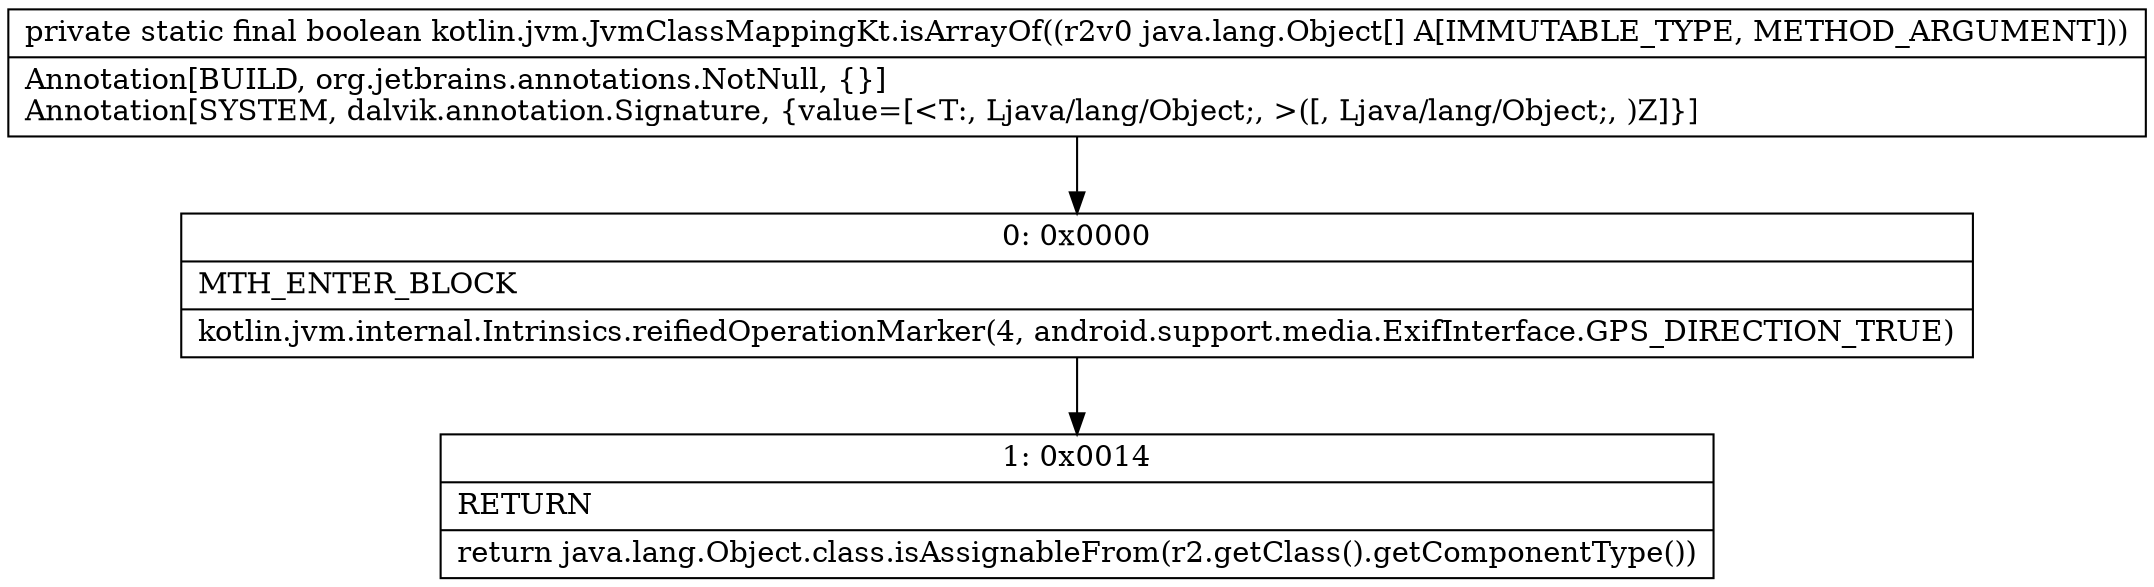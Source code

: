 digraph "CFG forkotlin.jvm.JvmClassMappingKt.isArrayOf([Ljava\/lang\/Object;)Z" {
Node_0 [shape=record,label="{0\:\ 0x0000|MTH_ENTER_BLOCK\l|kotlin.jvm.internal.Intrinsics.reifiedOperationMarker(4, android.support.media.ExifInterface.GPS_DIRECTION_TRUE)\l}"];
Node_1 [shape=record,label="{1\:\ 0x0014|RETURN\l|return java.lang.Object.class.isAssignableFrom(r2.getClass().getComponentType())\l}"];
MethodNode[shape=record,label="{private static final boolean kotlin.jvm.JvmClassMappingKt.isArrayOf((r2v0 java.lang.Object[] A[IMMUTABLE_TYPE, METHOD_ARGUMENT]))  | Annotation[BUILD, org.jetbrains.annotations.NotNull, \{\}]\lAnnotation[SYSTEM, dalvik.annotation.Signature, \{value=[\<T:, Ljava\/lang\/Object;, \>([, Ljava\/lang\/Object;, )Z]\}]\l}"];
MethodNode -> Node_0;
Node_0 -> Node_1;
}

